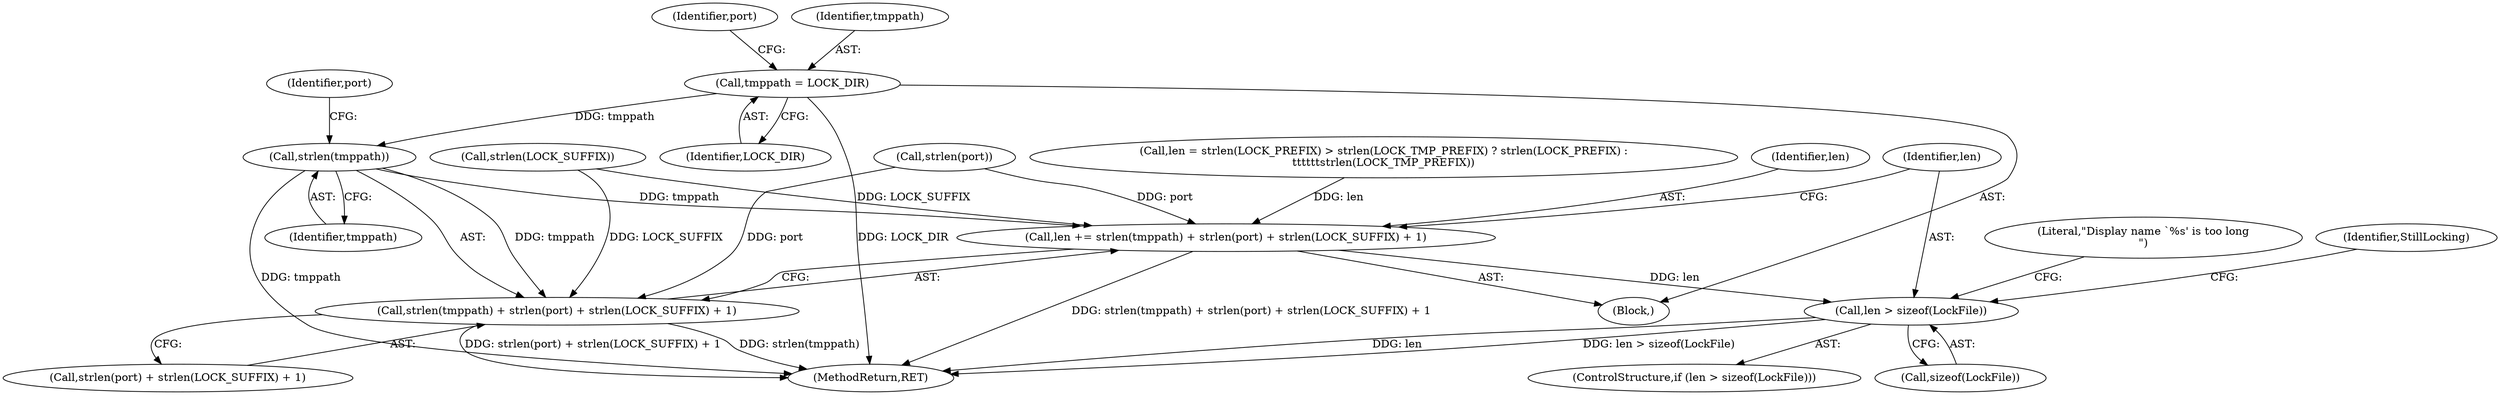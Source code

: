 digraph "0_xserver_b67581cf825940fdf52bf2e0af4330e695d724a4@API" {
"1000151" [label="(Call,strlen(tmppath))"];
"1000128" [label="(Call,tmppath = LOCK_DIR)"];
"1000148" [label="(Call,len += strlen(tmppath) + strlen(port) + strlen(LOCK_SUFFIX) + 1)"];
"1000161" [label="(Call,len > sizeof(LockFile))"];
"1000150" [label="(Call,strlen(tmppath) + strlen(port) + strlen(LOCK_SUFFIX) + 1)"];
"1000130" [label="(Identifier,LOCK_DIR)"];
"1000161" [label="(Call,len > sizeof(LockFile))"];
"1000150" [label="(Call,strlen(tmppath) + strlen(port) + strlen(LOCK_SUFFIX) + 1)"];
"1000155" [label="(Identifier,port)"];
"1000163" [label="(Call,sizeof(LockFile))"];
"1000162" [label="(Identifier,len)"];
"1000136" [label="(Call,len = strlen(LOCK_PREFIX) > strlen(LOCK_TMP_PREFIX) ? strlen(LOCK_PREFIX) :\n\t\t\t\t\t\tstrlen(LOCK_TMP_PREFIX))"];
"1000166" [label="(Literal,\"Display name `%s' is too long\n\")"];
"1000152" [label="(Identifier,tmppath)"];
"1000148" [label="(Call,len += strlen(tmppath) + strlen(port) + strlen(LOCK_SUFFIX) + 1)"];
"1000111" [label="(Block,)"];
"1000132" [label="(Identifier,port)"];
"1000157" [label="(Call,strlen(LOCK_SUFFIX))"];
"1000128" [label="(Call,tmppath = LOCK_DIR)"];
"1000169" [label="(Identifier,StillLocking)"];
"1000153" [label="(Call,strlen(port) + strlen(LOCK_SUFFIX) + 1)"];
"1000149" [label="(Identifier,len)"];
"1000151" [label="(Call,strlen(tmppath))"];
"1000129" [label="(Identifier,tmppath)"];
"1000154" [label="(Call,strlen(port))"];
"1000160" [label="(ControlStructure,if (len > sizeof(LockFile)))"];
"1000392" [label="(MethodReturn,RET)"];
"1000151" -> "1000150"  [label="AST: "];
"1000151" -> "1000152"  [label="CFG: "];
"1000152" -> "1000151"  [label="AST: "];
"1000155" -> "1000151"  [label="CFG: "];
"1000151" -> "1000392"  [label="DDG: tmppath"];
"1000151" -> "1000148"  [label="DDG: tmppath"];
"1000151" -> "1000150"  [label="DDG: tmppath"];
"1000128" -> "1000151"  [label="DDG: tmppath"];
"1000128" -> "1000111"  [label="AST: "];
"1000128" -> "1000130"  [label="CFG: "];
"1000129" -> "1000128"  [label="AST: "];
"1000130" -> "1000128"  [label="AST: "];
"1000132" -> "1000128"  [label="CFG: "];
"1000128" -> "1000392"  [label="DDG: LOCK_DIR"];
"1000148" -> "1000111"  [label="AST: "];
"1000148" -> "1000150"  [label="CFG: "];
"1000149" -> "1000148"  [label="AST: "];
"1000150" -> "1000148"  [label="AST: "];
"1000162" -> "1000148"  [label="CFG: "];
"1000148" -> "1000392"  [label="DDG: strlen(tmppath) + strlen(port) + strlen(LOCK_SUFFIX) + 1"];
"1000154" -> "1000148"  [label="DDG: port"];
"1000157" -> "1000148"  [label="DDG: LOCK_SUFFIX"];
"1000136" -> "1000148"  [label="DDG: len"];
"1000148" -> "1000161"  [label="DDG: len"];
"1000161" -> "1000160"  [label="AST: "];
"1000161" -> "1000163"  [label="CFG: "];
"1000162" -> "1000161"  [label="AST: "];
"1000163" -> "1000161"  [label="AST: "];
"1000166" -> "1000161"  [label="CFG: "];
"1000169" -> "1000161"  [label="CFG: "];
"1000161" -> "1000392"  [label="DDG: len"];
"1000161" -> "1000392"  [label="DDG: len > sizeof(LockFile)"];
"1000150" -> "1000153"  [label="CFG: "];
"1000153" -> "1000150"  [label="AST: "];
"1000150" -> "1000392"  [label="DDG: strlen(port) + strlen(LOCK_SUFFIX) + 1"];
"1000150" -> "1000392"  [label="DDG: strlen(tmppath)"];
"1000154" -> "1000150"  [label="DDG: port"];
"1000157" -> "1000150"  [label="DDG: LOCK_SUFFIX"];
}
